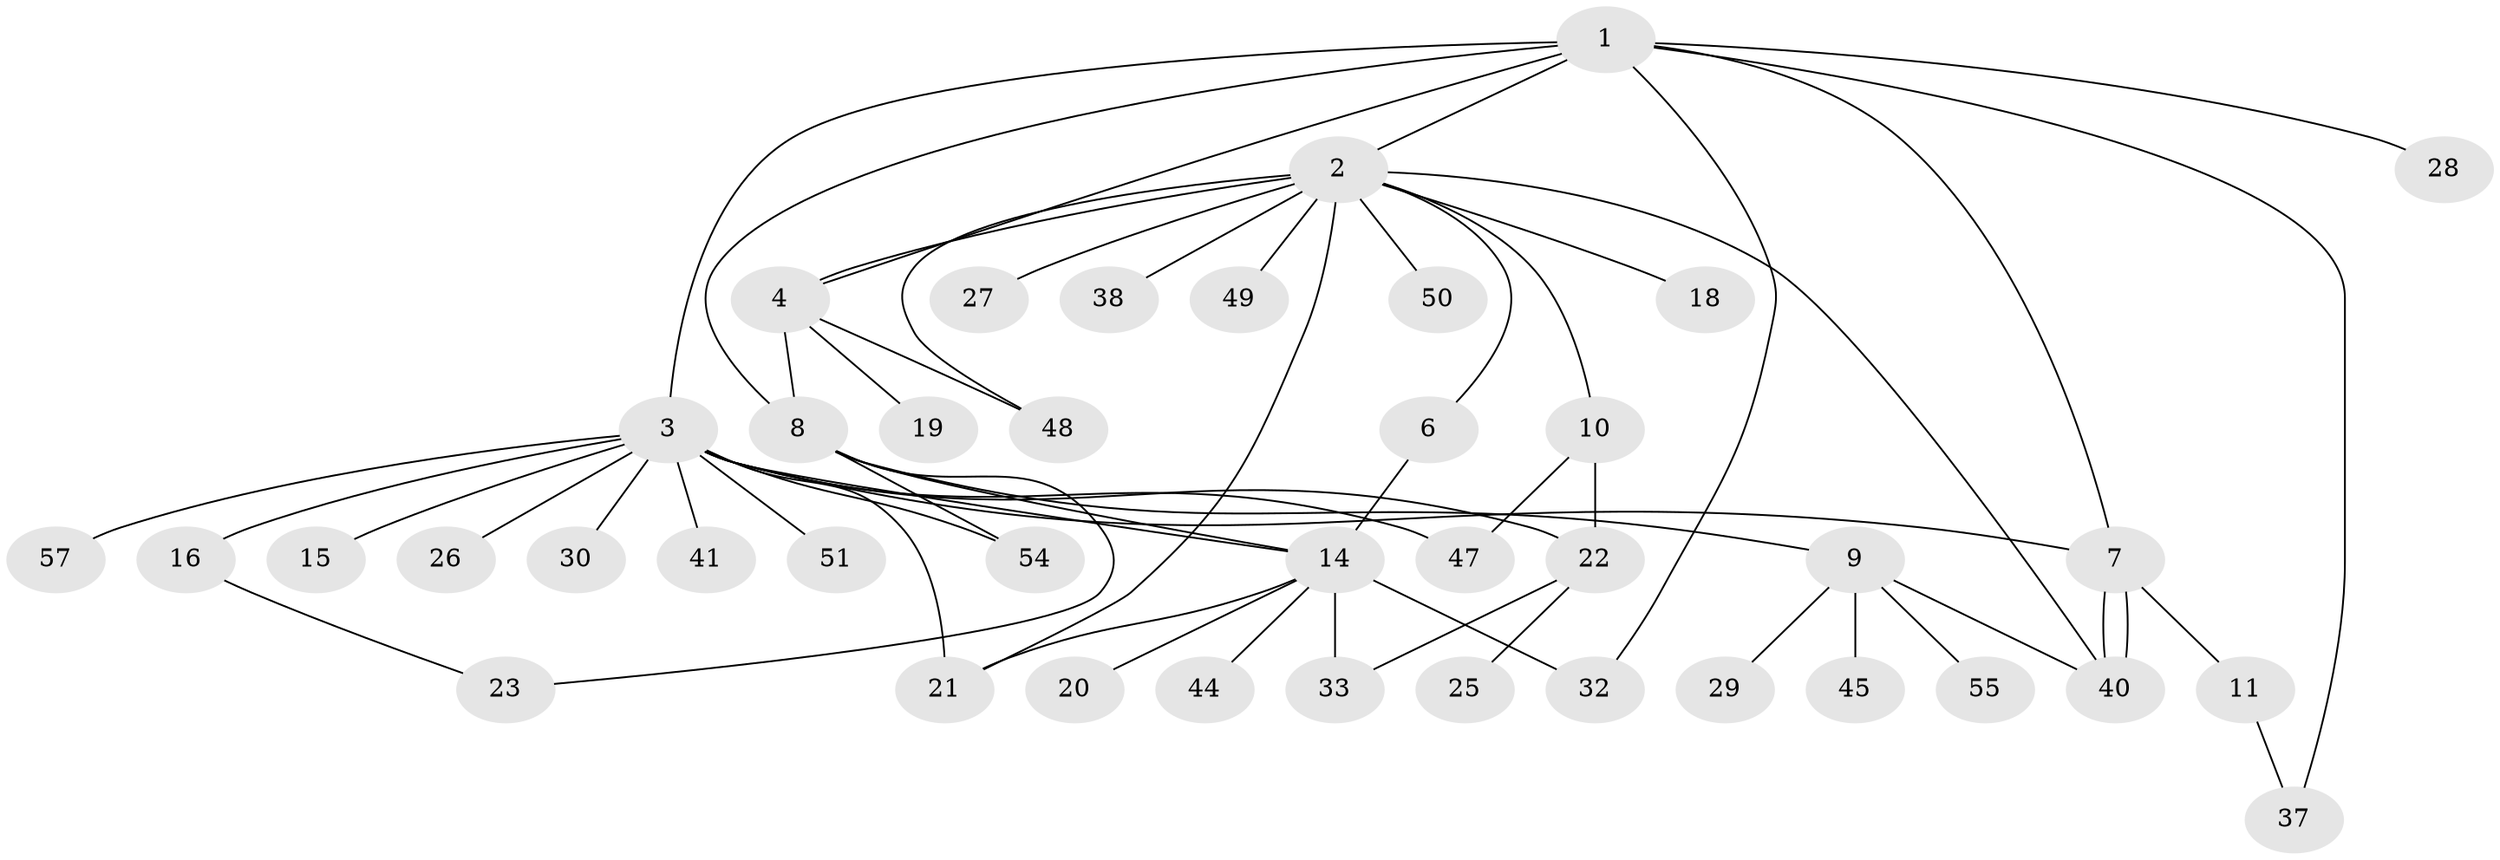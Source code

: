 // original degree distribution, {9: 0.017543859649122806, 14: 0.017543859649122806, 15: 0.017543859649122806, 6: 0.03508771929824561, 1: 0.47368421052631576, 2: 0.24561403508771928, 7: 0.017543859649122806, 3: 0.07017543859649122, 4: 0.05263157894736842, 8: 0.017543859649122806, 5: 0.03508771929824561}
// Generated by graph-tools (version 1.1) at 2025/41/03/06/25 10:41:51]
// undirected, 41 vertices, 58 edges
graph export_dot {
graph [start="1"]
  node [color=gray90,style=filled];
  1 [super="+5"];
  2 [super="+56"];
  3 [super="+42"];
  4 [super="+34"];
  6 [super="+24"];
  7 [super="+13"];
  8 [super="+46"];
  9 [super="+12"];
  10 [super="+17"];
  11 [super="+36"];
  14 [super="+39"];
  15;
  16 [super="+35"];
  18;
  19;
  20;
  21 [super="+53"];
  22 [super="+31"];
  23;
  25;
  26;
  27;
  28;
  29;
  30;
  32;
  33 [super="+43"];
  37;
  38;
  40 [super="+52"];
  41;
  44;
  45;
  47;
  48;
  49;
  50;
  51;
  54;
  55;
  57;
  1 -- 2;
  1 -- 3;
  1 -- 4;
  1 -- 7;
  1 -- 8;
  1 -- 28;
  1 -- 32;
  1 -- 37;
  2 -- 4;
  2 -- 6;
  2 -- 10;
  2 -- 18;
  2 -- 21 [weight=2];
  2 -- 27;
  2 -- 38;
  2 -- 40;
  2 -- 48 [weight=2];
  2 -- 49;
  2 -- 50;
  3 -- 7;
  3 -- 14;
  3 -- 15;
  3 -- 16;
  3 -- 21;
  3 -- 22;
  3 -- 26;
  3 -- 30;
  3 -- 41;
  3 -- 47;
  3 -- 51;
  3 -- 54;
  3 -- 57;
  4 -- 8;
  4 -- 19;
  4 -- 48;
  6 -- 14;
  7 -- 11;
  7 -- 40;
  7 -- 40;
  8 -- 9;
  8 -- 14;
  8 -- 23;
  8 -- 54;
  9 -- 40;
  9 -- 29;
  9 -- 45;
  9 -- 55;
  10 -- 22;
  10 -- 47;
  11 -- 37;
  14 -- 20;
  14 -- 32;
  14 -- 44;
  14 -- 21;
  14 -- 33;
  16 -- 23;
  22 -- 25;
  22 -- 33;
}

